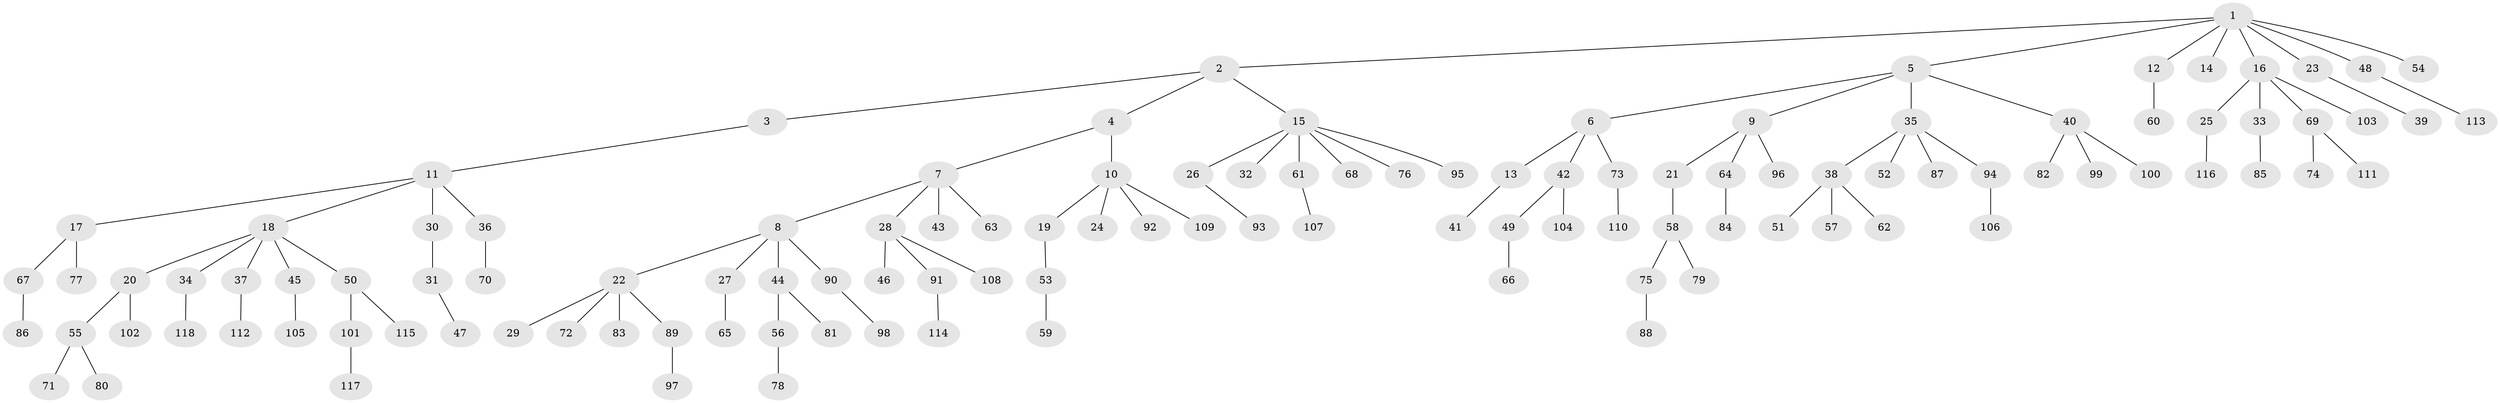 // Generated by graph-tools (version 1.1) at 2025/11/02/27/25 16:11:27]
// undirected, 118 vertices, 117 edges
graph export_dot {
graph [start="1"]
  node [color=gray90,style=filled];
  1;
  2;
  3;
  4;
  5;
  6;
  7;
  8;
  9;
  10;
  11;
  12;
  13;
  14;
  15;
  16;
  17;
  18;
  19;
  20;
  21;
  22;
  23;
  24;
  25;
  26;
  27;
  28;
  29;
  30;
  31;
  32;
  33;
  34;
  35;
  36;
  37;
  38;
  39;
  40;
  41;
  42;
  43;
  44;
  45;
  46;
  47;
  48;
  49;
  50;
  51;
  52;
  53;
  54;
  55;
  56;
  57;
  58;
  59;
  60;
  61;
  62;
  63;
  64;
  65;
  66;
  67;
  68;
  69;
  70;
  71;
  72;
  73;
  74;
  75;
  76;
  77;
  78;
  79;
  80;
  81;
  82;
  83;
  84;
  85;
  86;
  87;
  88;
  89;
  90;
  91;
  92;
  93;
  94;
  95;
  96;
  97;
  98;
  99;
  100;
  101;
  102;
  103;
  104;
  105;
  106;
  107;
  108;
  109;
  110;
  111;
  112;
  113;
  114;
  115;
  116;
  117;
  118;
  1 -- 2;
  1 -- 5;
  1 -- 12;
  1 -- 14;
  1 -- 16;
  1 -- 23;
  1 -- 48;
  1 -- 54;
  2 -- 3;
  2 -- 4;
  2 -- 15;
  3 -- 11;
  4 -- 7;
  4 -- 10;
  5 -- 6;
  5 -- 9;
  5 -- 35;
  5 -- 40;
  6 -- 13;
  6 -- 42;
  6 -- 73;
  7 -- 8;
  7 -- 28;
  7 -- 43;
  7 -- 63;
  8 -- 22;
  8 -- 27;
  8 -- 44;
  8 -- 90;
  9 -- 21;
  9 -- 64;
  9 -- 96;
  10 -- 19;
  10 -- 24;
  10 -- 92;
  10 -- 109;
  11 -- 17;
  11 -- 18;
  11 -- 30;
  11 -- 36;
  12 -- 60;
  13 -- 41;
  15 -- 26;
  15 -- 32;
  15 -- 61;
  15 -- 68;
  15 -- 76;
  15 -- 95;
  16 -- 25;
  16 -- 33;
  16 -- 69;
  16 -- 103;
  17 -- 67;
  17 -- 77;
  18 -- 20;
  18 -- 34;
  18 -- 37;
  18 -- 45;
  18 -- 50;
  19 -- 53;
  20 -- 55;
  20 -- 102;
  21 -- 58;
  22 -- 29;
  22 -- 72;
  22 -- 83;
  22 -- 89;
  23 -- 39;
  25 -- 116;
  26 -- 93;
  27 -- 65;
  28 -- 46;
  28 -- 91;
  28 -- 108;
  30 -- 31;
  31 -- 47;
  33 -- 85;
  34 -- 118;
  35 -- 38;
  35 -- 52;
  35 -- 87;
  35 -- 94;
  36 -- 70;
  37 -- 112;
  38 -- 51;
  38 -- 57;
  38 -- 62;
  40 -- 82;
  40 -- 99;
  40 -- 100;
  42 -- 49;
  42 -- 104;
  44 -- 56;
  44 -- 81;
  45 -- 105;
  48 -- 113;
  49 -- 66;
  50 -- 101;
  50 -- 115;
  53 -- 59;
  55 -- 71;
  55 -- 80;
  56 -- 78;
  58 -- 75;
  58 -- 79;
  61 -- 107;
  64 -- 84;
  67 -- 86;
  69 -- 74;
  69 -- 111;
  73 -- 110;
  75 -- 88;
  89 -- 97;
  90 -- 98;
  91 -- 114;
  94 -- 106;
  101 -- 117;
}
